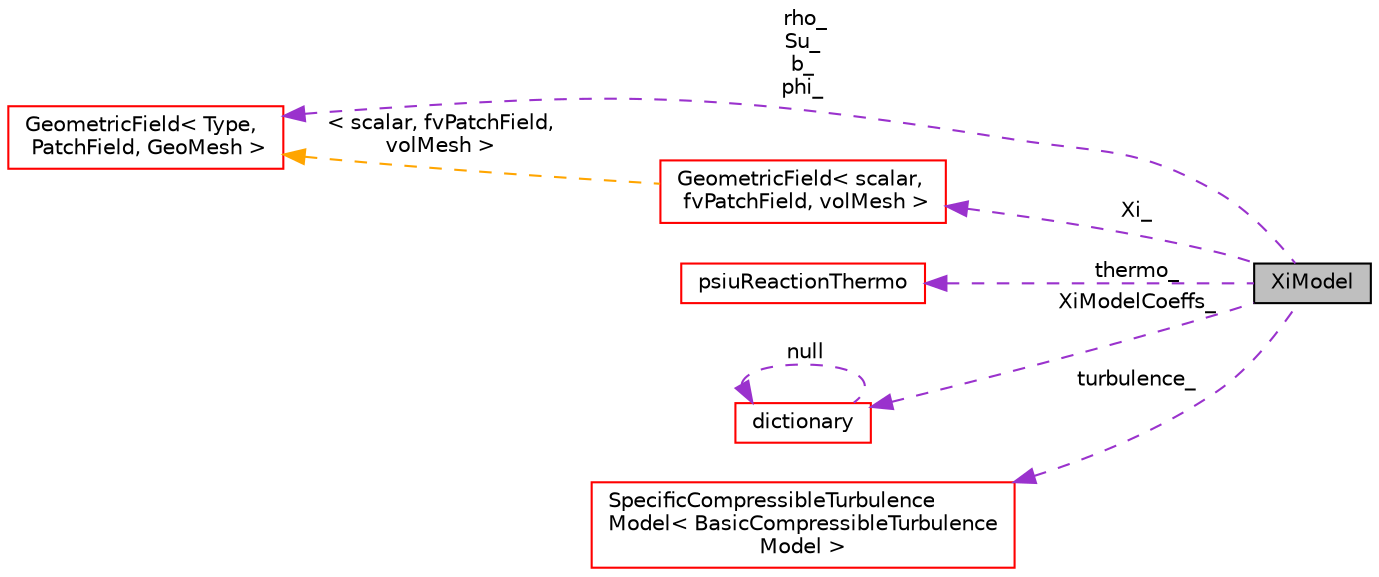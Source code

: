 digraph "XiModel"
{
  bgcolor="transparent";
  edge [fontname="Helvetica",fontsize="10",labelfontname="Helvetica",labelfontsize="10"];
  node [fontname="Helvetica",fontsize="10",shape=record];
  rankdir="LR";
  Node1 [label="XiModel",height=0.2,width=0.4,color="black", fillcolor="grey75", style="filled", fontcolor="black"];
  Node2 -> Node1 [dir="back",color="darkorchid3",fontsize="10",style="dashed",label=" Xi_" ,fontname="Helvetica"];
  Node2 [label="GeometricField\< scalar,\l fvPatchField, volMesh \>",height=0.2,width=0.4,color="red",URL="$a00913.html"];
  Node3 -> Node2 [dir="back",color="orange",fontsize="10",style="dashed",label=" \< scalar, fvPatchField,\l volMesh \>" ,fontname="Helvetica"];
  Node3 [label="GeometricField\< Type,\l PatchField, GeoMesh \>",height=0.2,width=0.4,color="red",URL="$a00913.html",tooltip="Generic GeometricField class. "];
  Node4 -> Node1 [dir="back",color="darkorchid3",fontsize="10",style="dashed",label=" thermo_" ,fontname="Helvetica"];
  Node4 [label="psiuReactionThermo",height=0.2,width=0.4,color="red",URL="$a02003.html",tooltip="Foam::psiuReactionThermo. "];
  Node5 -> Node1 [dir="back",color="darkorchid3",fontsize="10",style="dashed",label=" XiModelCoeffs_" ,fontname="Helvetica"];
  Node5 [label="dictionary",height=0.2,width=0.4,color="red",URL="$a00518.html",tooltip="A list of keyword definitions, which are a keyword followed by any number of values (e..."];
  Node5 -> Node5 [dir="back",color="darkorchid3",fontsize="10",style="dashed",label=" null" ,fontname="Helvetica"];
  Node3 -> Node1 [dir="back",color="darkorchid3",fontsize="10",style="dashed",label=" rho_\nSu_\nb_\nphi_" ,fontname="Helvetica"];
  Node6 -> Node1 [dir="back",color="darkorchid3",fontsize="10",style="dashed",label=" turbulence_" ,fontname="Helvetica"];
  Node6 [label="SpecificCompressibleTurbulence\lModel\< BasicCompressibleTurbulence\lModel \>",height=0.2,width=0.4,color="red",URL="$a02381.html",tooltip="Templated abstract base class for specific (RAS/LES) compressible turbulence models. "];
}
